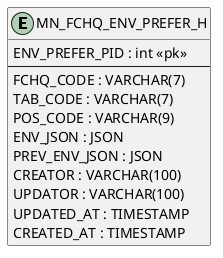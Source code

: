 @startuml

left to right direction

entity "MN_FCHQ_ENV_PREFER_H" as mnFchqEnvCode {
  ENV_PREFER_PID : int <<pk>>
  --
  FCHQ_CODE : VARCHAR(7)
  TAB_CODE : VARCHAR(7)
  POS_CODE : VARCHAR(9)
  ENV_JSON : JSON
  PREV_ENV_JSON : JSON
  CREATOR : VARCHAR(100)
  UPDATOR : VARCHAR(100)
  UPDATED_AT : TIMESTAMP
  CREATED_AT : TIMESTAMP
}

@enduml